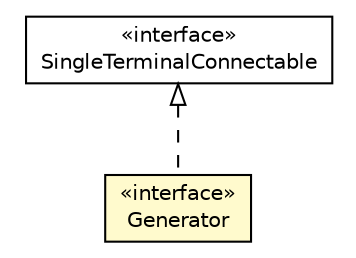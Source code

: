 #!/usr/local/bin/dot
#
# Class diagram 
# Generated by UMLGraph version R5_6 (http://www.umlgraph.org/)
#

digraph G {
	edge [fontname="Helvetica",fontsize=10,labelfontname="Helvetica",labelfontsize=10];
	node [fontname="Helvetica",fontsize=10,shape=plaintext];
	nodesep=0.25;
	ranksep=0.5;
	// eu.itesla_project.iidm.network.SingleTerminalConnectable
	c2757 [label=<<table title="eu.itesla_project.iidm.network.SingleTerminalConnectable" border="0" cellborder="1" cellspacing="0" cellpadding="2" port="p" href="./SingleTerminalConnectable.html">
		<tr><td><table border="0" cellspacing="0" cellpadding="1">
<tr><td align="center" balign="center"> &#171;interface&#187; </td></tr>
<tr><td align="center" balign="center"> SingleTerminalConnectable </td></tr>
		</table></td></tr>
		</table>>, URL="./SingleTerminalConnectable.html", fontname="Helvetica", fontcolor="black", fontsize=10.0];
	// eu.itesla_project.iidm.network.Generator
	c2831 [label=<<table title="eu.itesla_project.iidm.network.Generator" border="0" cellborder="1" cellspacing="0" cellpadding="2" port="p" bgcolor="lemonChiffon" href="./Generator.html">
		<tr><td><table border="0" cellspacing="0" cellpadding="1">
<tr><td align="center" balign="center"> &#171;interface&#187; </td></tr>
<tr><td align="center" balign="center"> Generator </td></tr>
		</table></td></tr>
		</table>>, URL="./Generator.html", fontname="Helvetica", fontcolor="black", fontsize=10.0];
	//eu.itesla_project.iidm.network.Generator implements eu.itesla_project.iidm.network.SingleTerminalConnectable
	c2757:p -> c2831:p [dir=back,arrowtail=empty,style=dashed];
}

